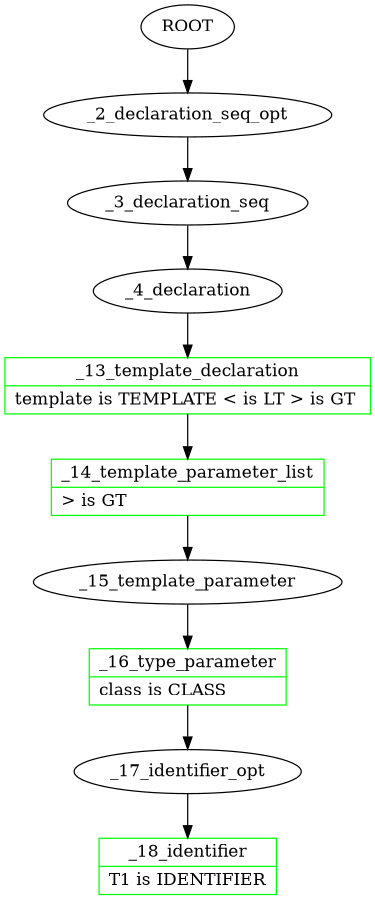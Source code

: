 digraph G {
//	size="5,8!";
	size="4,6!";

  ROOT[label="ROOT"]
  _2_declaration_seq_opt[label="_2_declaration_seq_opt"]
  _3_declaration_seq[label="_3_declaration_seq"]
  _4_declaration[label="_4_declaration"]
//  _5_is_eof[label="{_5_is_eof|template\ is_not EOF}", shape="record", color=black, style=dotted]
//  _6_extern_c[label="{_6_extern_c|template\ is_not EXTERN}", shape="record", color=black, style=dotted]
//  _7_preprocessor[label="_7_preprocessor"]
//  _8_preprocessor_define[label="{_8_preprocessor_define|template\ is_not #}", shape="record", color=black, style=dotted]
//  _9_preprocessor_include[label="{_9_preprocessor_include|template\ is_not #}", shape="record", color=black, style=dotted]
//  _10_preprocessor_ifndef[label="{_10_preprocessor_ifndef|template\ is_not #}", shape="record", color=black, style=dotted]
//  _11_preprocessor_endif[label="{_11_preprocessor_endif|template\ is_not #}", shape="record", color=black, style=dotted]
//  _12_preprocessor_other_dummy[label="{_12_preprocessor_other_dummy|template\ is_not #}", shape="record", color=black, style=dotted]
  _13_template_declaration[label="{_13_template_declaration|template is TEMPLATE \< is  LT  \> is  GT \l}", shape="record", color=green]
  _14_template_parameter_list[label="{_14_template_parameter_list| \> is  GT \l}", shape="record", color=green]
  _15_template_parameter[label="_15_template_parameter"]
  _16_type_parameter[label="{_16_type_parameter|class is CLASS\l}", shape="record", color=green]
  _17_identifier_opt[label="_17_identifier_opt"]
  _18_identifier[label="{_18_identifier|T1 is IDENTIFIER\l}", shape="record", color=green]

  ROOT->_2_declaration_seq_opt;
  _2_declaration_seq_opt->_3_declaration_seq;
  _3_declaration_seq->_4_declaration;
//  _4_declaration->_5_is_eof;
//  _4_declaration->_6_extern_c;
//  _4_declaration->_7_preprocessor;
//  _7_preprocessor->_8_preprocessor_define;
//  _7_preprocessor->_9_preprocessor_include;
//  _7_preprocessor->_10_preprocessor_ifndef;
//  _7_preprocessor->_11_preprocessor_endif;
//  _7_preprocessor->_12_preprocessor_other_dummy;
  _4_declaration->_13_template_declaration;
  _13_template_declaration->_14_template_parameter_list;
  _14_template_parameter_list->_15_template_parameter;
  _15_template_parameter->_16_type_parameter;
  _16_type_parameter->_17_identifier_opt;
  _17_identifier_opt->_18_identifier;
}
